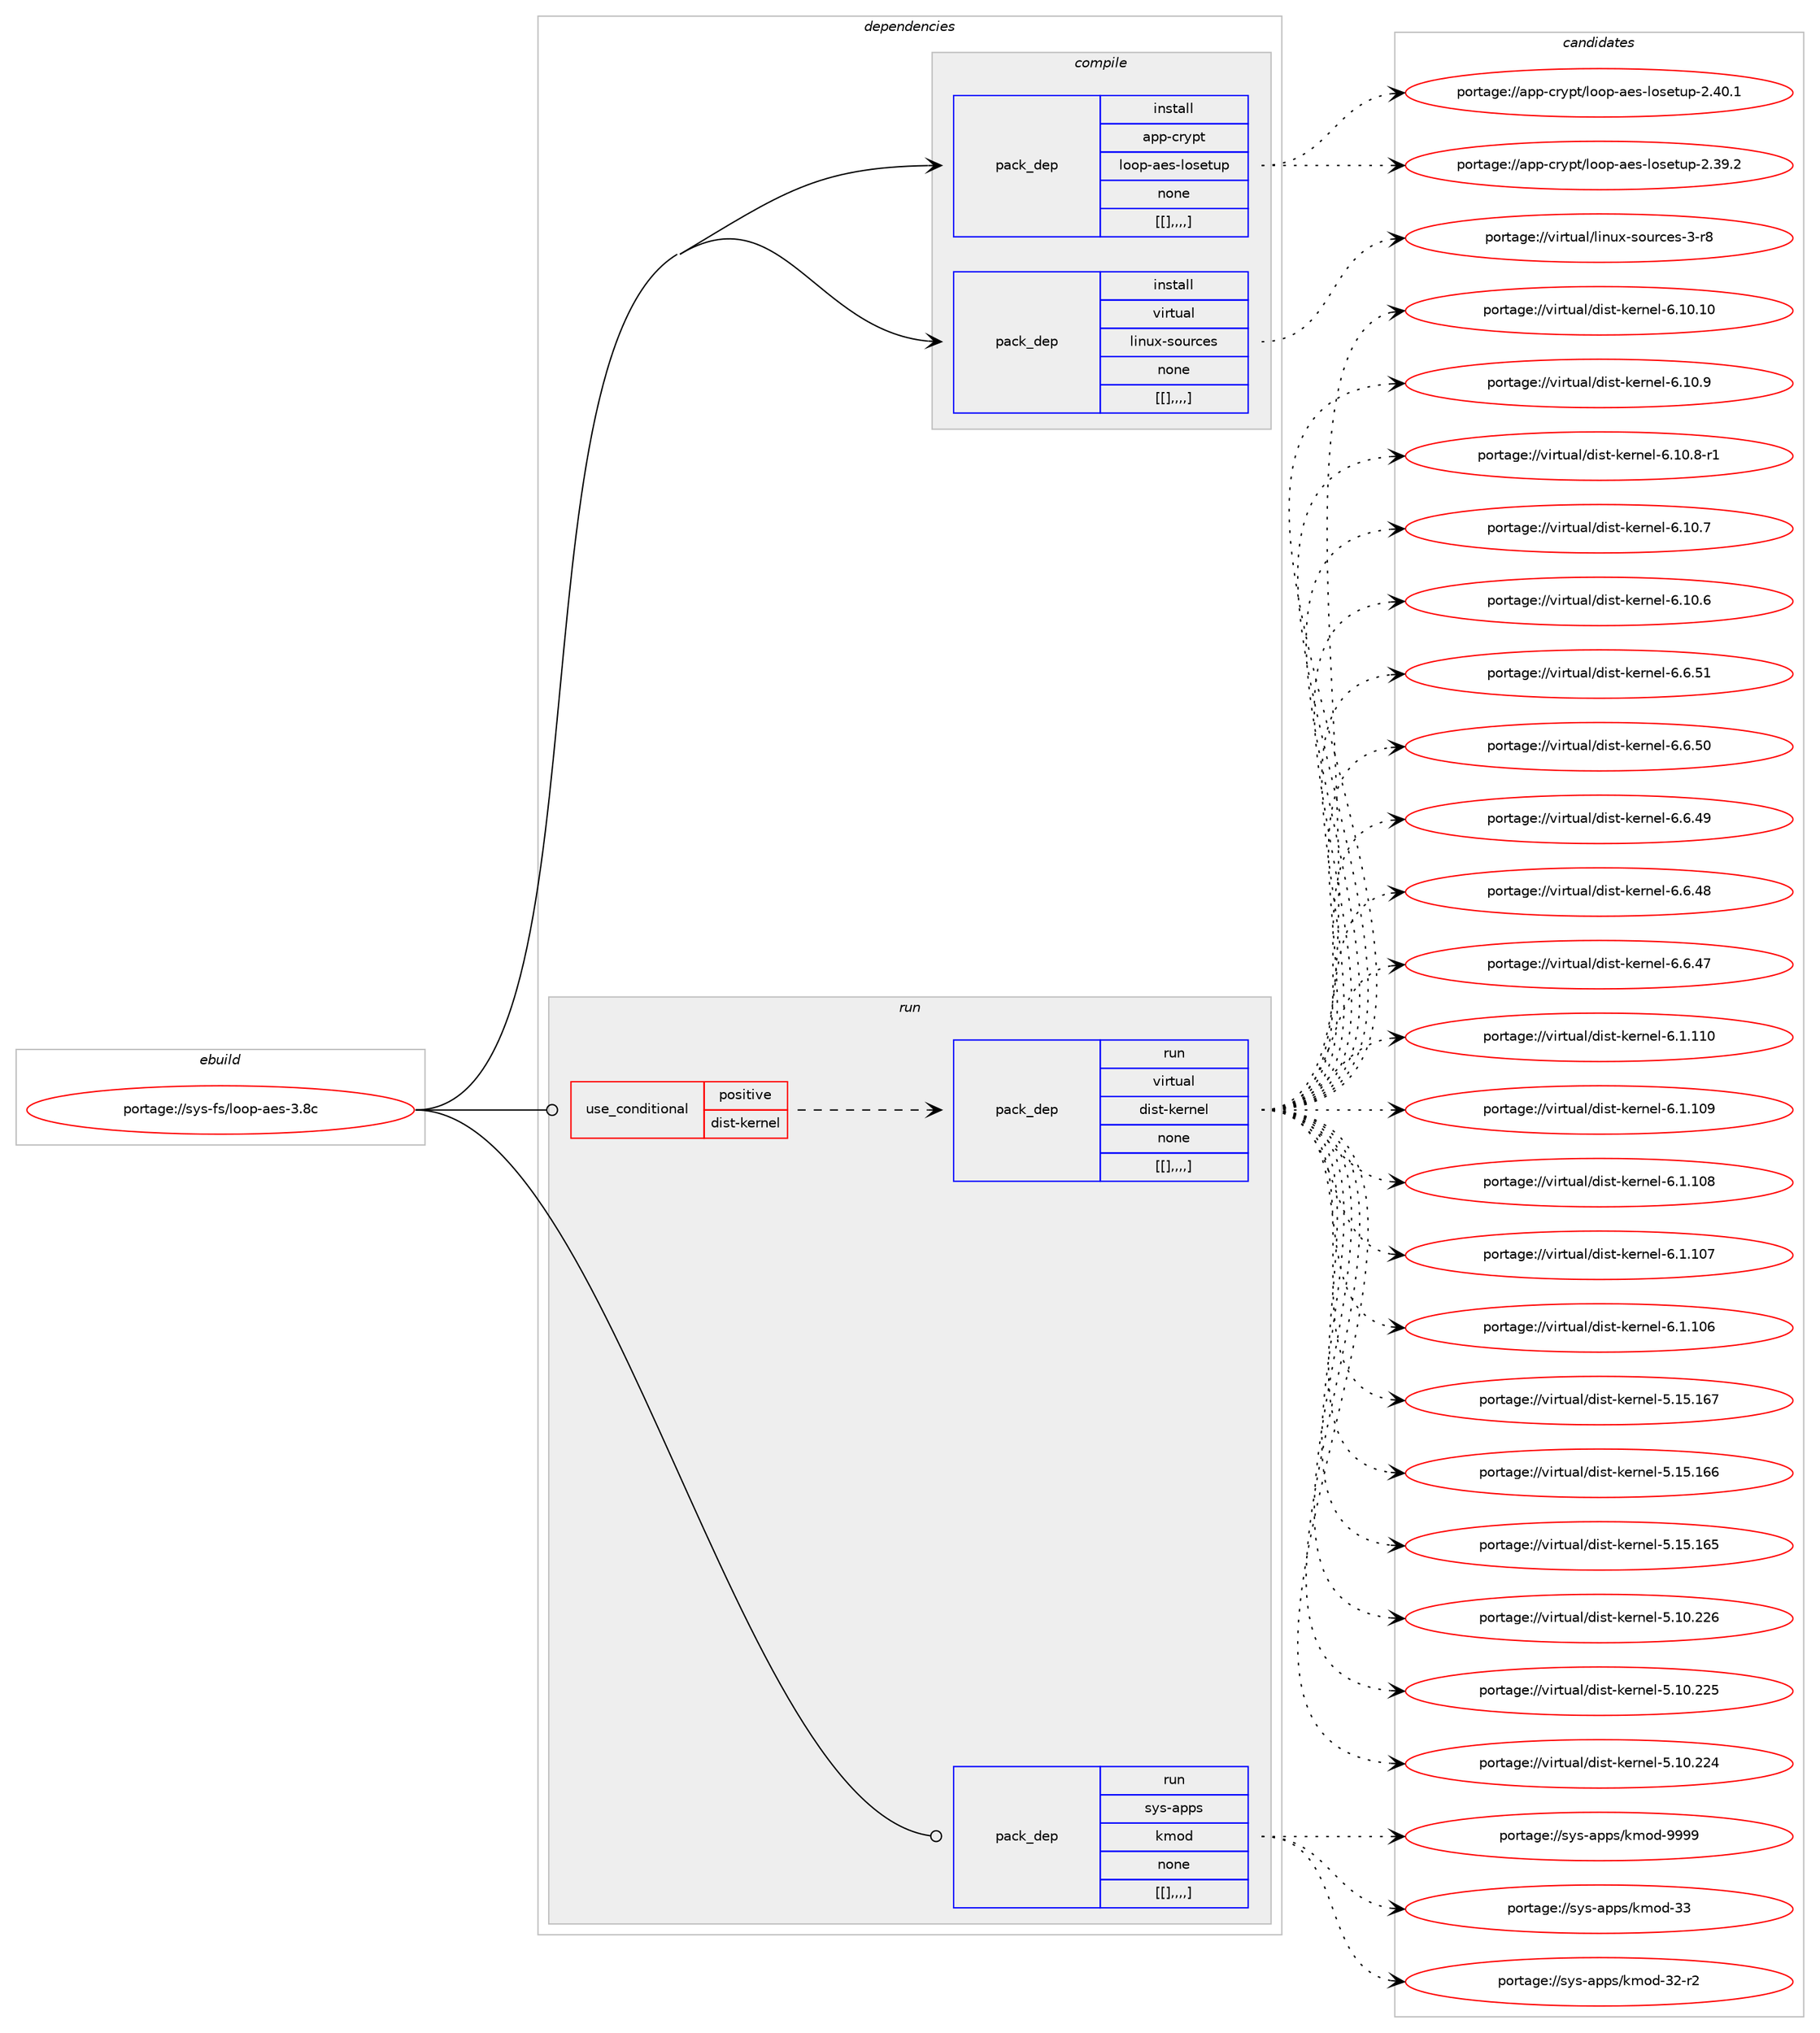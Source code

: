 digraph prolog {

# *************
# Graph options
# *************

newrank=true;
concentrate=true;
compound=true;
graph [rankdir=LR,fontname=Helvetica,fontsize=10,ranksep=1.5];#, ranksep=2.5, nodesep=0.2];
edge  [arrowhead=vee];
node  [fontname=Helvetica,fontsize=10];

# **********
# The ebuild
# **********

subgraph cluster_leftcol {
color=gray;
label=<<i>ebuild</i>>;
id [label="portage://sys-fs/loop-aes-3.8c", color=red, width=4, href="../sys-fs/loop-aes-3.8c.svg"];
}

# ****************
# The dependencies
# ****************

subgraph cluster_midcol {
color=gray;
label=<<i>dependencies</i>>;
subgraph cluster_compile {
fillcolor="#eeeeee";
style=filled;
label=<<i>compile</i>>;
subgraph pack330353 {
dependency454229 [label=<<TABLE BORDER="0" CELLBORDER="1" CELLSPACING="0" CELLPADDING="4" WIDTH="220"><TR><TD ROWSPAN="6" CELLPADDING="30">pack_dep</TD></TR><TR><TD WIDTH="110">install</TD></TR><TR><TD>app-crypt</TD></TR><TR><TD>loop-aes-losetup</TD></TR><TR><TD>none</TD></TR><TR><TD>[[],,,,]</TD></TR></TABLE>>, shape=none, color=blue];
}
id:e -> dependency454229:w [weight=20,style="solid",arrowhead="vee"];
subgraph pack330354 {
dependency454230 [label=<<TABLE BORDER="0" CELLBORDER="1" CELLSPACING="0" CELLPADDING="4" WIDTH="220"><TR><TD ROWSPAN="6" CELLPADDING="30">pack_dep</TD></TR><TR><TD WIDTH="110">install</TD></TR><TR><TD>virtual</TD></TR><TR><TD>linux-sources</TD></TR><TR><TD>none</TD></TR><TR><TD>[[],,,,]</TD></TR></TABLE>>, shape=none, color=blue];
}
id:e -> dependency454230:w [weight=20,style="solid",arrowhead="vee"];
}
subgraph cluster_compileandrun {
fillcolor="#eeeeee";
style=filled;
label=<<i>compile and run</i>>;
}
subgraph cluster_run {
fillcolor="#eeeeee";
style=filled;
label=<<i>run</i>>;
subgraph cond120784 {
dependency454231 [label=<<TABLE BORDER="0" CELLBORDER="1" CELLSPACING="0" CELLPADDING="4"><TR><TD ROWSPAN="3" CELLPADDING="10">use_conditional</TD></TR><TR><TD>positive</TD></TR><TR><TD>dist-kernel</TD></TR></TABLE>>, shape=none, color=red];
subgraph pack330355 {
dependency454232 [label=<<TABLE BORDER="0" CELLBORDER="1" CELLSPACING="0" CELLPADDING="4" WIDTH="220"><TR><TD ROWSPAN="6" CELLPADDING="30">pack_dep</TD></TR><TR><TD WIDTH="110">run</TD></TR><TR><TD>virtual</TD></TR><TR><TD>dist-kernel</TD></TR><TR><TD>none</TD></TR><TR><TD>[[],,,,]</TD></TR></TABLE>>, shape=none, color=blue];
}
dependency454231:e -> dependency454232:w [weight=20,style="dashed",arrowhead="vee"];
}
id:e -> dependency454231:w [weight=20,style="solid",arrowhead="odot"];
subgraph pack330356 {
dependency454233 [label=<<TABLE BORDER="0" CELLBORDER="1" CELLSPACING="0" CELLPADDING="4" WIDTH="220"><TR><TD ROWSPAN="6" CELLPADDING="30">pack_dep</TD></TR><TR><TD WIDTH="110">run</TD></TR><TR><TD>sys-apps</TD></TR><TR><TD>kmod</TD></TR><TR><TD>none</TD></TR><TR><TD>[[],,,,]</TD></TR></TABLE>>, shape=none, color=blue];
}
id:e -> dependency454233:w [weight=20,style="solid",arrowhead="odot"];
}
}

# **************
# The candidates
# **************

subgraph cluster_choices {
rank=same;
color=gray;
label=<<i>candidates</i>>;

subgraph choice330353 {
color=black;
nodesep=1;
choice9711211245991141211121164710811111111245971011154510811111510111611711245504652484649 [label="portage://app-crypt/loop-aes-losetup-2.40.1", color=red, width=4,href="../app-crypt/loop-aes-losetup-2.40.1.svg"];
choice9711211245991141211121164710811111111245971011154510811111510111611711245504651574650 [label="portage://app-crypt/loop-aes-losetup-2.39.2", color=red, width=4,href="../app-crypt/loop-aes-losetup-2.39.2.svg"];
dependency454229:e -> choice9711211245991141211121164710811111111245971011154510811111510111611711245504652484649:w [style=dotted,weight="100"];
dependency454229:e -> choice9711211245991141211121164710811111111245971011154510811111510111611711245504651574650:w [style=dotted,weight="100"];
}
subgraph choice330354 {
color=black;
nodesep=1;
choice1181051141161179710847108105110117120451151111171149910111545514511456 [label="portage://virtual/linux-sources-3-r8", color=red, width=4,href="../virtual/linux-sources-3-r8.svg"];
dependency454230:e -> choice1181051141161179710847108105110117120451151111171149910111545514511456:w [style=dotted,weight="100"];
}
subgraph choice330355 {
color=black;
nodesep=1;
choice1181051141161179710847100105115116451071011141101011084554464948464948 [label="portage://virtual/dist-kernel-6.10.10", color=red, width=4,href="../virtual/dist-kernel-6.10.10.svg"];
choice11810511411611797108471001051151164510710111411010110845544649484657 [label="portage://virtual/dist-kernel-6.10.9", color=red, width=4,href="../virtual/dist-kernel-6.10.9.svg"];
choice118105114116117971084710010511511645107101114110101108455446494846564511449 [label="portage://virtual/dist-kernel-6.10.8-r1", color=red, width=4,href="../virtual/dist-kernel-6.10.8-r1.svg"];
choice11810511411611797108471001051151164510710111411010110845544649484655 [label="portage://virtual/dist-kernel-6.10.7", color=red, width=4,href="../virtual/dist-kernel-6.10.7.svg"];
choice11810511411611797108471001051151164510710111411010110845544649484654 [label="portage://virtual/dist-kernel-6.10.6", color=red, width=4,href="../virtual/dist-kernel-6.10.6.svg"];
choice11810511411611797108471001051151164510710111411010110845544654465349 [label="portage://virtual/dist-kernel-6.6.51", color=red, width=4,href="../virtual/dist-kernel-6.6.51.svg"];
choice11810511411611797108471001051151164510710111411010110845544654465348 [label="portage://virtual/dist-kernel-6.6.50", color=red, width=4,href="../virtual/dist-kernel-6.6.50.svg"];
choice11810511411611797108471001051151164510710111411010110845544654465257 [label="portage://virtual/dist-kernel-6.6.49", color=red, width=4,href="../virtual/dist-kernel-6.6.49.svg"];
choice11810511411611797108471001051151164510710111411010110845544654465256 [label="portage://virtual/dist-kernel-6.6.48", color=red, width=4,href="../virtual/dist-kernel-6.6.48.svg"];
choice11810511411611797108471001051151164510710111411010110845544654465255 [label="portage://virtual/dist-kernel-6.6.47", color=red, width=4,href="../virtual/dist-kernel-6.6.47.svg"];
choice1181051141161179710847100105115116451071011141101011084554464946494948 [label="portage://virtual/dist-kernel-6.1.110", color=red, width=4,href="../virtual/dist-kernel-6.1.110.svg"];
choice1181051141161179710847100105115116451071011141101011084554464946494857 [label="portage://virtual/dist-kernel-6.1.109", color=red, width=4,href="../virtual/dist-kernel-6.1.109.svg"];
choice1181051141161179710847100105115116451071011141101011084554464946494856 [label="portage://virtual/dist-kernel-6.1.108", color=red, width=4,href="../virtual/dist-kernel-6.1.108.svg"];
choice1181051141161179710847100105115116451071011141101011084554464946494855 [label="portage://virtual/dist-kernel-6.1.107", color=red, width=4,href="../virtual/dist-kernel-6.1.107.svg"];
choice1181051141161179710847100105115116451071011141101011084554464946494854 [label="portage://virtual/dist-kernel-6.1.106", color=red, width=4,href="../virtual/dist-kernel-6.1.106.svg"];
choice118105114116117971084710010511511645107101114110101108455346495346495455 [label="portage://virtual/dist-kernel-5.15.167", color=red, width=4,href="../virtual/dist-kernel-5.15.167.svg"];
choice118105114116117971084710010511511645107101114110101108455346495346495454 [label="portage://virtual/dist-kernel-5.15.166", color=red, width=4,href="../virtual/dist-kernel-5.15.166.svg"];
choice118105114116117971084710010511511645107101114110101108455346495346495453 [label="portage://virtual/dist-kernel-5.15.165", color=red, width=4,href="../virtual/dist-kernel-5.15.165.svg"];
choice118105114116117971084710010511511645107101114110101108455346494846505054 [label="portage://virtual/dist-kernel-5.10.226", color=red, width=4,href="../virtual/dist-kernel-5.10.226.svg"];
choice118105114116117971084710010511511645107101114110101108455346494846505053 [label="portage://virtual/dist-kernel-5.10.225", color=red, width=4,href="../virtual/dist-kernel-5.10.225.svg"];
choice118105114116117971084710010511511645107101114110101108455346494846505052 [label="portage://virtual/dist-kernel-5.10.224", color=red, width=4,href="../virtual/dist-kernel-5.10.224.svg"];
dependency454232:e -> choice1181051141161179710847100105115116451071011141101011084554464948464948:w [style=dotted,weight="100"];
dependency454232:e -> choice11810511411611797108471001051151164510710111411010110845544649484657:w [style=dotted,weight="100"];
dependency454232:e -> choice118105114116117971084710010511511645107101114110101108455446494846564511449:w [style=dotted,weight="100"];
dependency454232:e -> choice11810511411611797108471001051151164510710111411010110845544649484655:w [style=dotted,weight="100"];
dependency454232:e -> choice11810511411611797108471001051151164510710111411010110845544649484654:w [style=dotted,weight="100"];
dependency454232:e -> choice11810511411611797108471001051151164510710111411010110845544654465349:w [style=dotted,weight="100"];
dependency454232:e -> choice11810511411611797108471001051151164510710111411010110845544654465348:w [style=dotted,weight="100"];
dependency454232:e -> choice11810511411611797108471001051151164510710111411010110845544654465257:w [style=dotted,weight="100"];
dependency454232:e -> choice11810511411611797108471001051151164510710111411010110845544654465256:w [style=dotted,weight="100"];
dependency454232:e -> choice11810511411611797108471001051151164510710111411010110845544654465255:w [style=dotted,weight="100"];
dependency454232:e -> choice1181051141161179710847100105115116451071011141101011084554464946494948:w [style=dotted,weight="100"];
dependency454232:e -> choice1181051141161179710847100105115116451071011141101011084554464946494857:w [style=dotted,weight="100"];
dependency454232:e -> choice1181051141161179710847100105115116451071011141101011084554464946494856:w [style=dotted,weight="100"];
dependency454232:e -> choice1181051141161179710847100105115116451071011141101011084554464946494855:w [style=dotted,weight="100"];
dependency454232:e -> choice1181051141161179710847100105115116451071011141101011084554464946494854:w [style=dotted,weight="100"];
dependency454232:e -> choice118105114116117971084710010511511645107101114110101108455346495346495455:w [style=dotted,weight="100"];
dependency454232:e -> choice118105114116117971084710010511511645107101114110101108455346495346495454:w [style=dotted,weight="100"];
dependency454232:e -> choice118105114116117971084710010511511645107101114110101108455346495346495453:w [style=dotted,weight="100"];
dependency454232:e -> choice118105114116117971084710010511511645107101114110101108455346494846505054:w [style=dotted,weight="100"];
dependency454232:e -> choice118105114116117971084710010511511645107101114110101108455346494846505053:w [style=dotted,weight="100"];
dependency454232:e -> choice118105114116117971084710010511511645107101114110101108455346494846505052:w [style=dotted,weight="100"];
}
subgraph choice330356 {
color=black;
nodesep=1;
choice1151211154597112112115471071091111004557575757 [label="portage://sys-apps/kmod-9999", color=red, width=4,href="../sys-apps/kmod-9999.svg"];
choice115121115459711211211547107109111100455151 [label="portage://sys-apps/kmod-33", color=red, width=4,href="../sys-apps/kmod-33.svg"];
choice1151211154597112112115471071091111004551504511450 [label="portage://sys-apps/kmod-32-r2", color=red, width=4,href="../sys-apps/kmod-32-r2.svg"];
dependency454233:e -> choice1151211154597112112115471071091111004557575757:w [style=dotted,weight="100"];
dependency454233:e -> choice115121115459711211211547107109111100455151:w [style=dotted,weight="100"];
dependency454233:e -> choice1151211154597112112115471071091111004551504511450:w [style=dotted,weight="100"];
}
}

}
